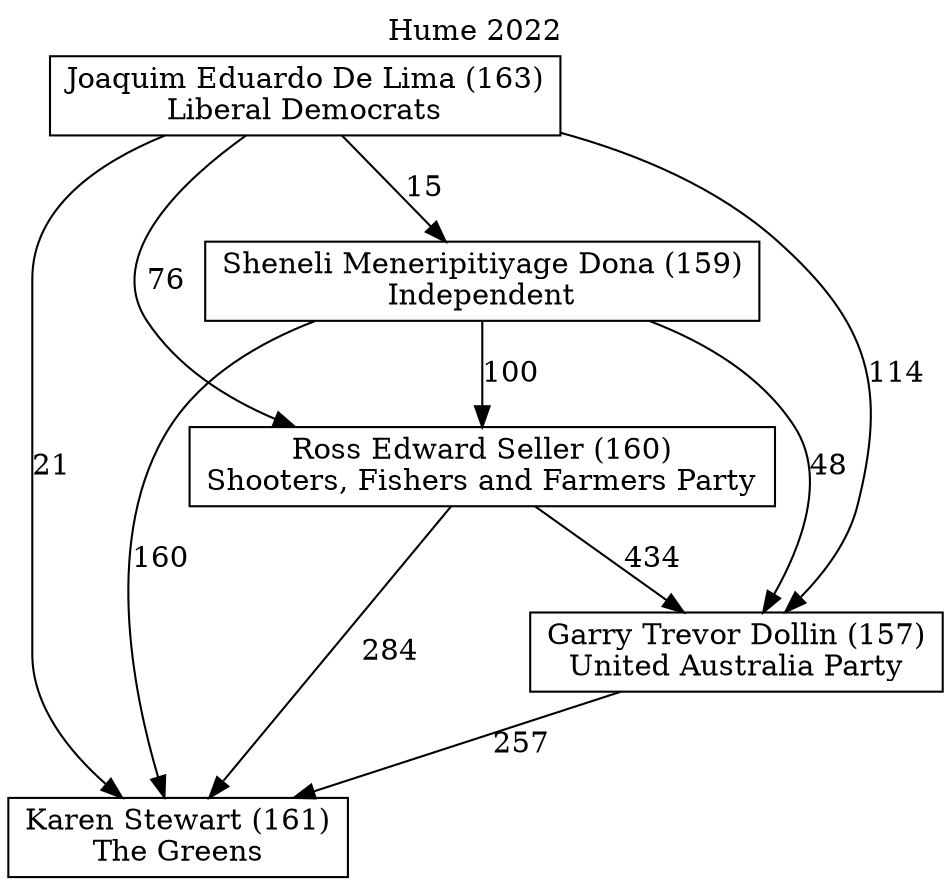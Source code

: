 // House preference flow
digraph "Karen Stewart (161)_Hume_2022" {
	graph [label="Hume 2022" labelloc=t mclimit=10]
	node [shape=box]
	"Karen Stewart (161)" [label="Karen Stewart (161)
The Greens"]
	"Sheneli Meneripitiyage Dona (159)" [label="Sheneli Meneripitiyage Dona (159)
Independent"]
	"Garry Trevor Dollin (157)" [label="Garry Trevor Dollin (157)
United Australia Party"]
	"Joaquim Eduardo De Lima (163)" [label="Joaquim Eduardo De Lima (163)
Liberal Democrats"]
	"Ross Edward Seller (160)" [label="Ross Edward Seller (160)
Shooters, Fishers and Farmers Party"]
	"Joaquim Eduardo De Lima (163)" -> "Karen Stewart (161)" [label=21]
	"Sheneli Meneripitiyage Dona (159)" -> "Karen Stewart (161)" [label=160]
	"Sheneli Meneripitiyage Dona (159)" -> "Garry Trevor Dollin (157)" [label=48]
	"Joaquim Eduardo De Lima (163)" -> "Garry Trevor Dollin (157)" [label=114]
	"Joaquim Eduardo De Lima (163)" -> "Sheneli Meneripitiyage Dona (159)" [label=15]
	"Ross Edward Seller (160)" -> "Karen Stewart (161)" [label=284]
	"Ross Edward Seller (160)" -> "Garry Trevor Dollin (157)" [label=434]
	"Joaquim Eduardo De Lima (163)" -> "Ross Edward Seller (160)" [label=76]
	"Sheneli Meneripitiyage Dona (159)" -> "Ross Edward Seller (160)" [label=100]
	"Garry Trevor Dollin (157)" -> "Karen Stewart (161)" [label=257]
}
